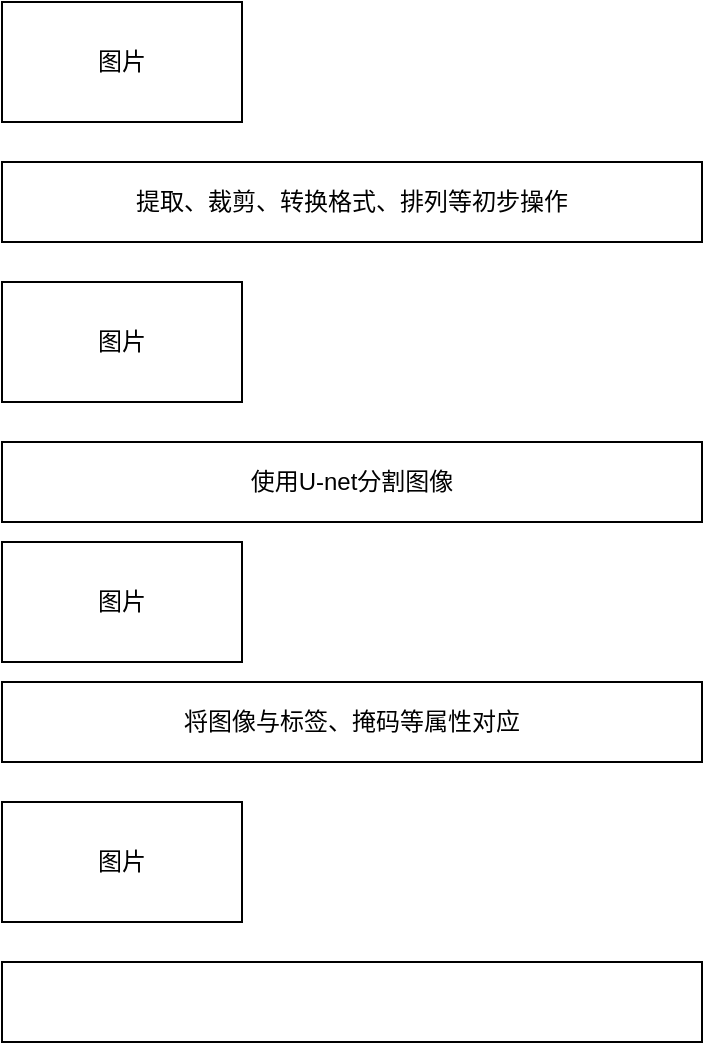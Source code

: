 <mxfile version="24.4.13" type="github">
  <diagram name="第 1 页" id="3tUlroh5XNwTupJuTmao">
    <mxGraphModel dx="1434" dy="746" grid="1" gridSize="10" guides="1" tooltips="1" connect="1" arrows="1" fold="1" page="1" pageScale="1" pageWidth="3300" pageHeight="4681" math="0" shadow="0">
      <root>
        <mxCell id="0" />
        <mxCell id="1" parent="0" />
        <mxCell id="iDm44NRPFB-tu1wQ126g-1" value="图片" style="rounded=0;whiteSpace=wrap;html=1;" vertex="1" parent="1">
          <mxGeometry x="560" y="130" width="120" height="60" as="geometry" />
        </mxCell>
        <mxCell id="iDm44NRPFB-tu1wQ126g-2" value="使用U-net分割图像" style="rounded=0;whiteSpace=wrap;html=1;" vertex="1" parent="1">
          <mxGeometry x="560" y="350" width="350" height="40" as="geometry" />
        </mxCell>
        <mxCell id="iDm44NRPFB-tu1wQ126g-3" value="将图像与标签、掩码等属性对应" style="whiteSpace=wrap;html=1;" vertex="1" parent="1">
          <mxGeometry x="560" y="470" width="350" height="40" as="geometry" />
        </mxCell>
        <mxCell id="iDm44NRPFB-tu1wQ126g-4" value="" style="whiteSpace=wrap;html=1;" vertex="1" parent="1">
          <mxGeometry x="560" y="610" width="350" height="40" as="geometry" />
        </mxCell>
        <mxCell id="iDm44NRPFB-tu1wQ126g-5" value="提取、裁剪、转换格式、排列等初步操作" style="whiteSpace=wrap;html=1;" vertex="1" parent="1">
          <mxGeometry x="560" y="210" width="350" height="40" as="geometry" />
        </mxCell>
        <mxCell id="iDm44NRPFB-tu1wQ126g-6" value="图片" style="rounded=0;whiteSpace=wrap;html=1;" vertex="1" parent="1">
          <mxGeometry x="560" y="270" width="120" height="60" as="geometry" />
        </mxCell>
        <mxCell id="iDm44NRPFB-tu1wQ126g-7" value="图片" style="rounded=0;whiteSpace=wrap;html=1;" vertex="1" parent="1">
          <mxGeometry x="560" y="400" width="120" height="60" as="geometry" />
        </mxCell>
        <mxCell id="iDm44NRPFB-tu1wQ126g-8" value="图片" style="rounded=0;whiteSpace=wrap;html=1;" vertex="1" parent="1">
          <mxGeometry x="560" y="530" width="120" height="60" as="geometry" />
        </mxCell>
      </root>
    </mxGraphModel>
  </diagram>
</mxfile>
